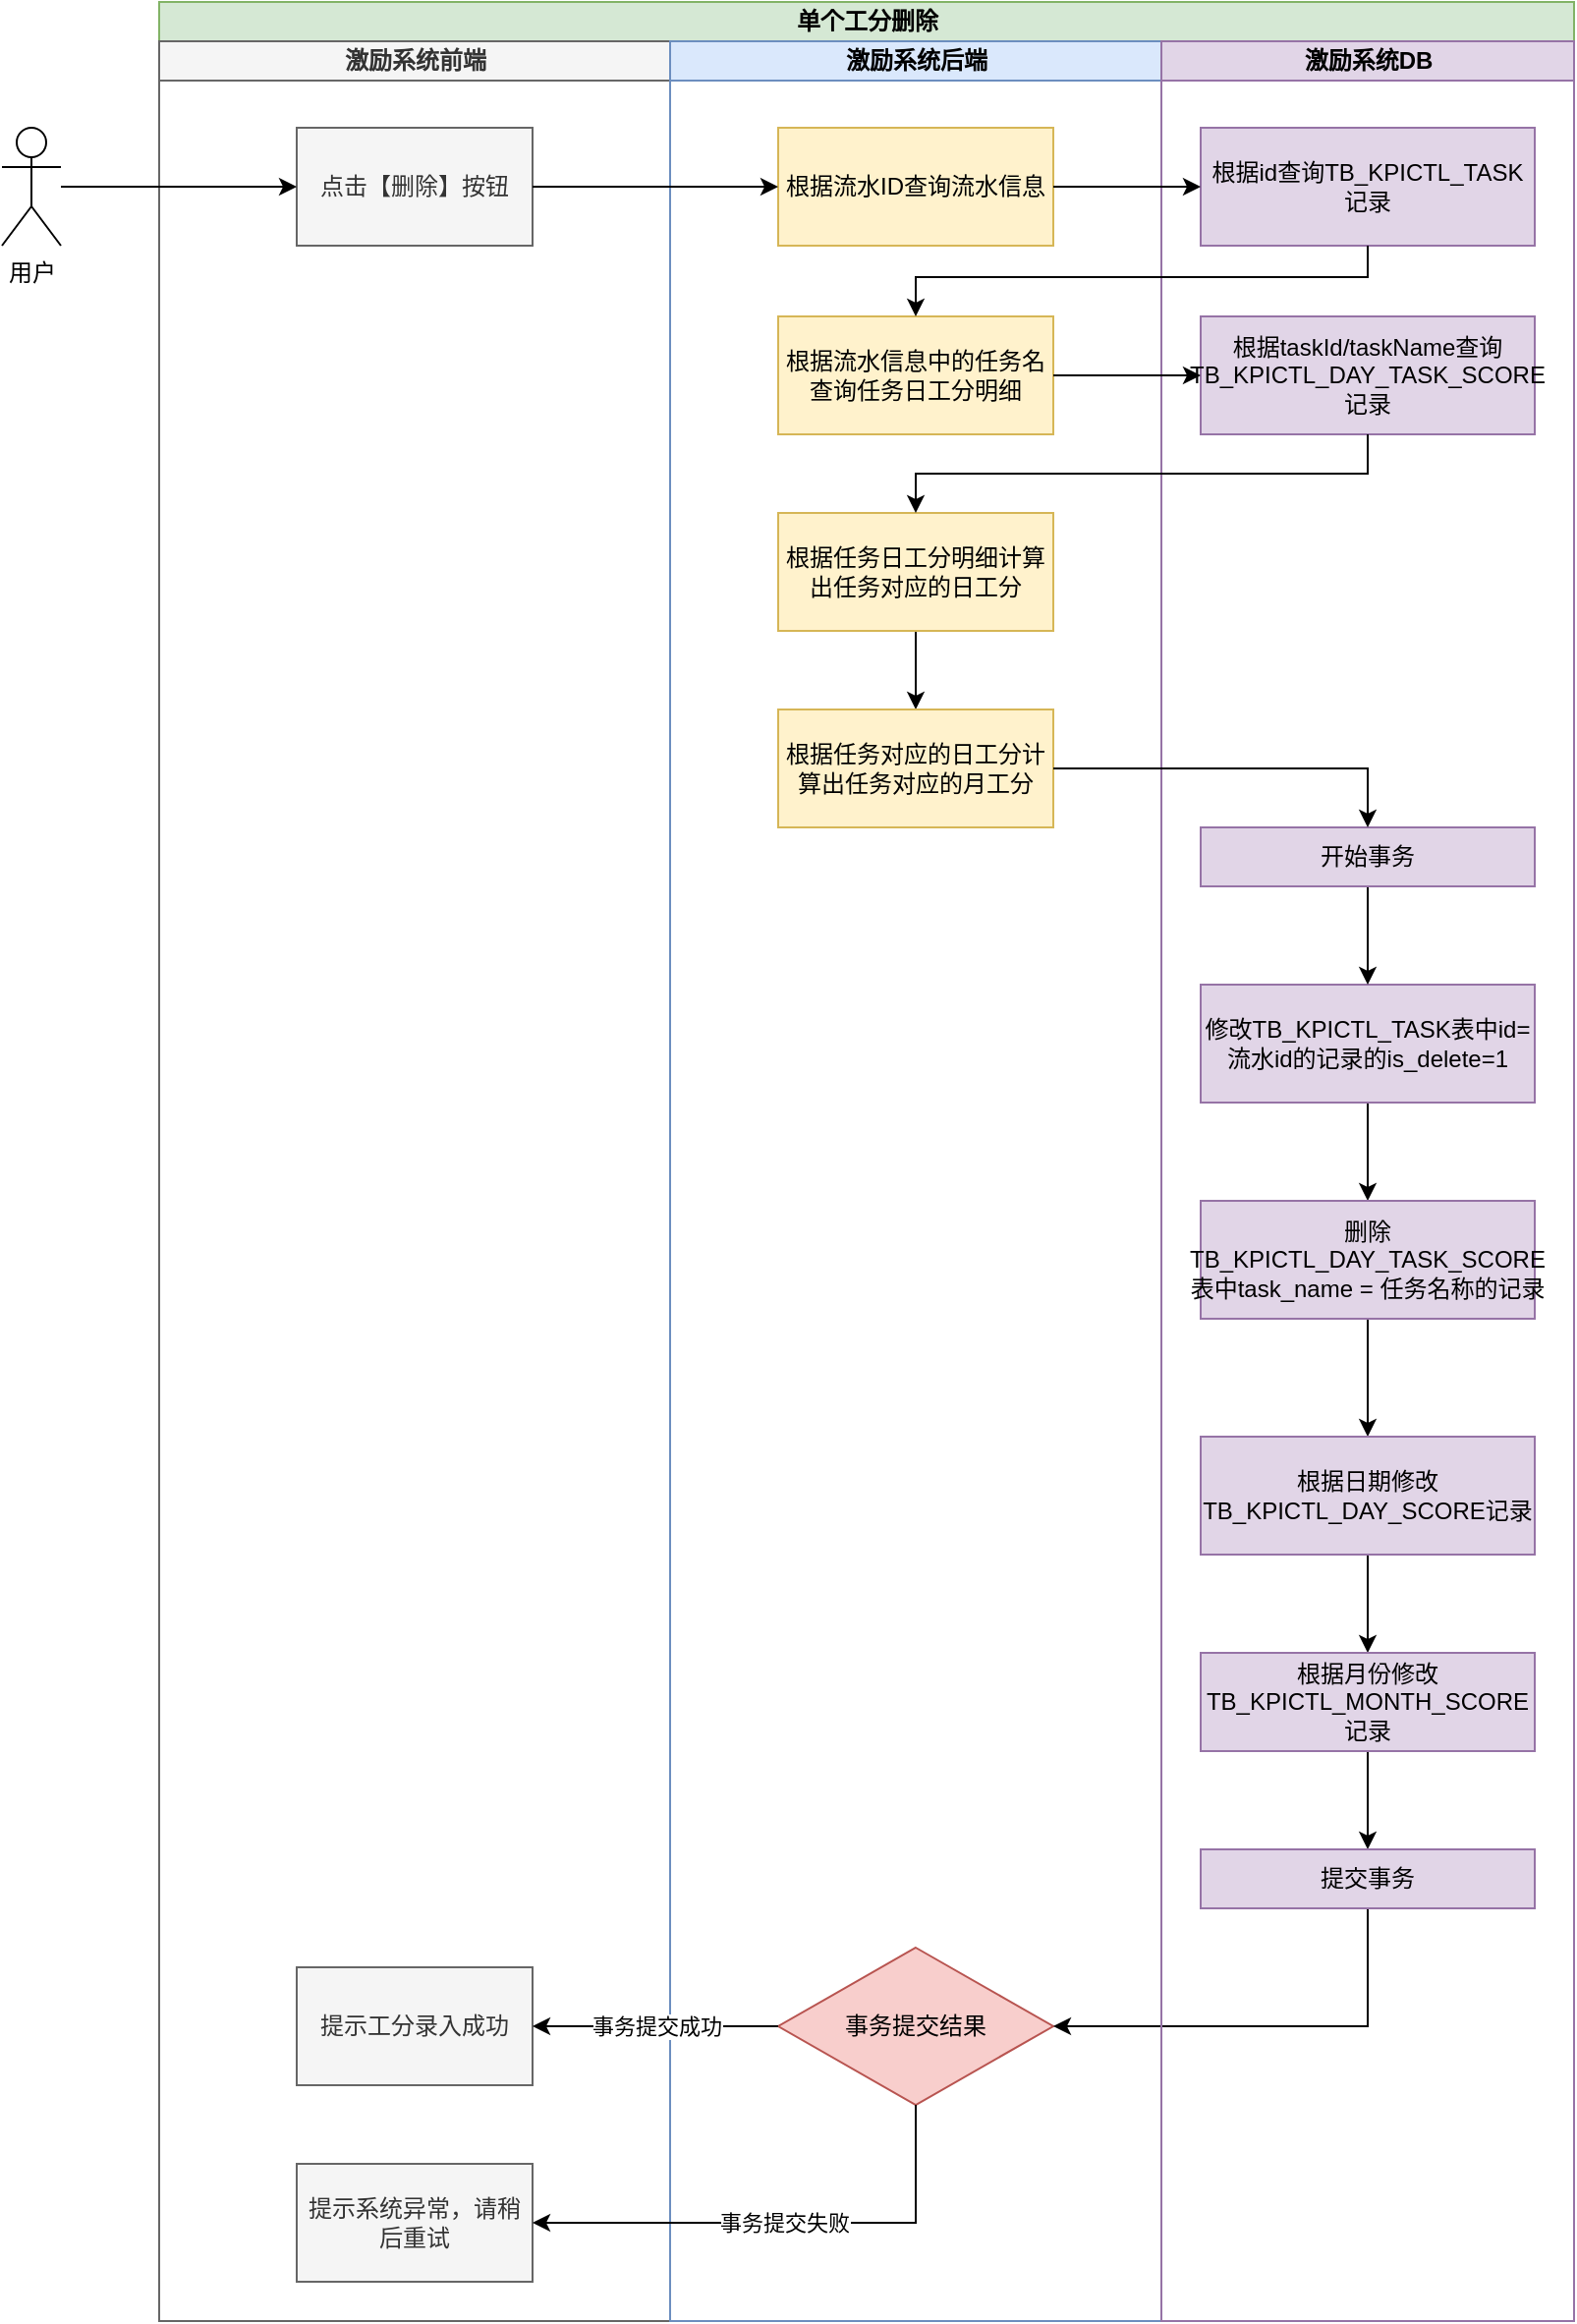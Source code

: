 <mxfile version="14.4.2" type="github">
  <diagram id="DJhPyXhepAGhyEQUk76p" name="Page-1">
    <mxGraphModel dx="1422" dy="706" grid="1" gridSize="10" guides="1" tooltips="1" connect="1" arrows="1" fold="1" page="1" pageScale="1" pageWidth="827" pageHeight="1169" math="0" shadow="0">
      <root>
        <mxCell id="0" />
        <mxCell id="1" parent="0" />
        <mxCell id="ueXEYSTv0TF1WO7s523B-1" value="单个工分删除" style="swimlane;html=1;childLayout=stackLayout;resizeParent=1;resizeParentMax=0;startSize=20;fillColor=#d5e8d4;strokeColor=#82b366;" parent="1" vertex="1">
          <mxGeometry x="230" y="310" width="720" height="1180" as="geometry" />
        </mxCell>
        <mxCell id="ueXEYSTv0TF1WO7s523B-6" value="激励系统前端" style="swimlane;html=1;startSize=20;fillColor=#f5f5f5;strokeColor=#666666;fontColor=#333333;" parent="ueXEYSTv0TF1WO7s523B-1" vertex="1">
          <mxGeometry y="20" width="260" height="1160" as="geometry" />
        </mxCell>
        <mxCell id="ueXEYSTv0TF1WO7s523B-7" value="点击【删除】按钮" style="rounded=0;whiteSpace=wrap;html=1;fontFamily=Helvetica;fontSize=12;fontColor=#333333;align=center;fillColor=#f5f5f5;strokeColor=#666666;" parent="ueXEYSTv0TF1WO7s523B-6" vertex="1">
          <mxGeometry x="70" y="44" width="120" height="60" as="geometry" />
        </mxCell>
        <mxCell id="ueXEYSTv0TF1WO7s523B-10" value="数据验证不通过" style="edgeStyle=orthogonalEdgeStyle;rounded=0;orthogonalLoop=1;jettySize=auto;html=1;exitX=0.5;exitY=1;exitDx=0;exitDy=0;entryX=0.5;entryY=0;entryDx=0;entryDy=0;" parent="ueXEYSTv0TF1WO7s523B-6" edge="1">
          <mxGeometry relative="1" as="geometry">
            <mxPoint x="130" y="330" as="sourcePoint" />
          </mxGeometry>
        </mxCell>
        <mxCell id="ueXEYSTv0TF1WO7s523B-13" value="提示工分录入成功" style="rounded=0;whiteSpace=wrap;html=1;fontFamily=Helvetica;fontSize=12;fontColor=#333333;align=center;fillColor=#f5f5f5;strokeColor=#666666;" parent="ueXEYSTv0TF1WO7s523B-6" vertex="1">
          <mxGeometry x="70" y="980" width="120" height="60" as="geometry" />
        </mxCell>
        <mxCell id="ueXEYSTv0TF1WO7s523B-14" value="提示系统异常，请稍后重试" style="rounded=0;whiteSpace=wrap;html=1;fontFamily=Helvetica;fontSize=12;fontColor=#333333;align=center;fillColor=#f5f5f5;strokeColor=#666666;" parent="ueXEYSTv0TF1WO7s523B-6" vertex="1">
          <mxGeometry x="70" y="1080" width="120" height="60" as="geometry" />
        </mxCell>
        <mxCell id="ueXEYSTv0TF1WO7s523B-15" value="激励系统后端" style="swimlane;html=1;startSize=20;fillColor=#dae8fc;strokeColor=#6c8ebf;" parent="ueXEYSTv0TF1WO7s523B-1" vertex="1">
          <mxGeometry x="260" y="20" width="250" height="1160" as="geometry" />
        </mxCell>
        <mxCell id="ueXEYSTv0TF1WO7s523B-24" value="事务提交结果" style="rhombus;whiteSpace=wrap;html=1;fillColor=#f8cecc;strokeColor=#b85450;" parent="ueXEYSTv0TF1WO7s523B-15" vertex="1">
          <mxGeometry x="55" y="970" width="140" height="80" as="geometry" />
        </mxCell>
        <mxCell id="ueXEYSTv0TF1WO7s523B-42" value="根据流水ID查询流水信息" style="rounded=0;whiteSpace=wrap;html=1;fontFamily=Helvetica;fontSize=12;align=center;fillColor=#fff2cc;strokeColor=#d6b656;" parent="ueXEYSTv0TF1WO7s523B-15" vertex="1">
          <mxGeometry x="55" y="44" width="140" height="60" as="geometry" />
        </mxCell>
        <mxCell id="ueXEYSTv0TF1WO7s523B-52" value="根据流水信息中的任务名查询任务日工分明细" style="rounded=0;whiteSpace=wrap;html=1;fontFamily=Helvetica;fontSize=12;align=center;fillColor=#fff2cc;strokeColor=#d6b656;" parent="ueXEYSTv0TF1WO7s523B-15" vertex="1">
          <mxGeometry x="55" y="140" width="140" height="60" as="geometry" />
        </mxCell>
        <mxCell id="ueXEYSTv0TF1WO7s523B-62" style="edgeStyle=orthogonalEdgeStyle;rounded=0;orthogonalLoop=1;jettySize=auto;html=1;exitX=0.5;exitY=1;exitDx=0;exitDy=0;entryX=0.5;entryY=0;entryDx=0;entryDy=0;" parent="ueXEYSTv0TF1WO7s523B-15" source="ueXEYSTv0TF1WO7s523B-54" target="ueXEYSTv0TF1WO7s523B-55" edge="1">
          <mxGeometry relative="1" as="geometry" />
        </mxCell>
        <mxCell id="ueXEYSTv0TF1WO7s523B-54" value="根据任务日工分明细计算出任务对应的日工分" style="rounded=0;whiteSpace=wrap;html=1;fontFamily=Helvetica;fontSize=12;align=center;fillColor=#fff2cc;strokeColor=#d6b656;" parent="ueXEYSTv0TF1WO7s523B-15" vertex="1">
          <mxGeometry x="55" y="240" width="140" height="60" as="geometry" />
        </mxCell>
        <mxCell id="ueXEYSTv0TF1WO7s523B-55" value="根据任务对应的日工分计算出任务对应的月工分" style="rounded=0;whiteSpace=wrap;html=1;fontFamily=Helvetica;fontSize=12;align=center;fillColor=#fff2cc;strokeColor=#d6b656;" parent="ueXEYSTv0TF1WO7s523B-15" vertex="1">
          <mxGeometry x="55" y="340" width="140" height="60" as="geometry" />
        </mxCell>
        <mxCell id="ueXEYSTv0TF1WO7s523B-4" value="事务提交成功" style="edgeStyle=orthogonalEdgeStyle;rounded=0;orthogonalLoop=1;jettySize=auto;html=1;exitX=0;exitY=0.5;exitDx=0;exitDy=0;entryX=1;entryY=0.5;entryDx=0;entryDy=0;" parent="ueXEYSTv0TF1WO7s523B-1" source="ueXEYSTv0TF1WO7s523B-24" target="ueXEYSTv0TF1WO7s523B-13" edge="1">
          <mxGeometry relative="1" as="geometry">
            <mxPoint x="335" y="1030" as="sourcePoint" />
          </mxGeometry>
        </mxCell>
        <mxCell id="ueXEYSTv0TF1WO7s523B-5" value="事务提交失败" style="edgeStyle=orthogonalEdgeStyle;rounded=0;orthogonalLoop=1;jettySize=auto;html=1;exitX=0.5;exitY=1;exitDx=0;exitDy=0;entryX=1;entryY=0.5;entryDx=0;entryDy=0;" parent="ueXEYSTv0TF1WO7s523B-1" source="ueXEYSTv0TF1WO7s523B-24" target="ueXEYSTv0TF1WO7s523B-14" edge="1">
          <mxGeometry relative="1" as="geometry">
            <mxPoint x="405" y="1070" as="sourcePoint" />
          </mxGeometry>
        </mxCell>
        <mxCell id="ueXEYSTv0TF1WO7s523B-48" style="edgeStyle=orthogonalEdgeStyle;rounded=0;orthogonalLoop=1;jettySize=auto;html=1;exitX=0.5;exitY=1;exitDx=0;exitDy=0;entryX=1;entryY=0.5;entryDx=0;entryDy=0;" parent="ueXEYSTv0TF1WO7s523B-1" source="ueXEYSTv0TF1WO7s523B-36" target="ueXEYSTv0TF1WO7s523B-24" edge="1">
          <mxGeometry relative="1" as="geometry" />
        </mxCell>
        <mxCell id="ueXEYSTv0TF1WO7s523B-25" value="激励系统DB" style="swimlane;html=1;startSize=20;fillColor=#e1d5e7;strokeColor=#9673a6;" parent="ueXEYSTv0TF1WO7s523B-1" vertex="1">
          <mxGeometry x="510" y="20" width="210" height="1160" as="geometry" />
        </mxCell>
        <mxCell id="ueXEYSTv0TF1WO7s523B-26" style="edgeStyle=orthogonalEdgeStyle;rounded=0;orthogonalLoop=1;jettySize=auto;html=1;exitX=0.5;exitY=1;exitDx=0;exitDy=0;" parent="ueXEYSTv0TF1WO7s523B-25" source="ueXEYSTv0TF1WO7s523B-27" target="ueXEYSTv0TF1WO7s523B-29" edge="1">
          <mxGeometry relative="1" as="geometry" />
        </mxCell>
        <mxCell id="ueXEYSTv0TF1WO7s523B-27" value="修改TB_KPICTL_TASK表中id=流水id的记录的is_delete=1" style="rounded=0;whiteSpace=wrap;html=1;fontFamily=Helvetica;fontSize=12;align=center;fillColor=#e1d5e7;strokeColor=#9673a6;" parent="ueXEYSTv0TF1WO7s523B-25" vertex="1">
          <mxGeometry x="20" y="480" width="170" height="60" as="geometry" />
        </mxCell>
        <mxCell id="ueXEYSTv0TF1WO7s523B-28" style="edgeStyle=orthogonalEdgeStyle;rounded=0;orthogonalLoop=1;jettySize=auto;html=1;exitX=0.5;exitY=1;exitDx=0;exitDy=0;entryX=0.5;entryY=0;entryDx=0;entryDy=0;" parent="ueXEYSTv0TF1WO7s523B-25" source="ueXEYSTv0TF1WO7s523B-29" target="ueXEYSTv0TF1WO7s523B-31" edge="1">
          <mxGeometry relative="1" as="geometry" />
        </mxCell>
        <mxCell id="ueXEYSTv0TF1WO7s523B-29" value="删除TB_KPICTL_DAY_TASK_SCORE表中task_name = 任务名称的记录" style="rounded=0;whiteSpace=wrap;html=1;fontFamily=Helvetica;fontSize=12;align=center;fillColor=#e1d5e7;strokeColor=#9673a6;" parent="ueXEYSTv0TF1WO7s523B-25" vertex="1">
          <mxGeometry x="20" y="590" width="170" height="60" as="geometry" />
        </mxCell>
        <mxCell id="ueXEYSTv0TF1WO7s523B-30" style="edgeStyle=orthogonalEdgeStyle;rounded=0;orthogonalLoop=1;jettySize=auto;html=1;exitX=0.5;exitY=1;exitDx=0;exitDy=0;entryX=0.5;entryY=0;entryDx=0;entryDy=0;" parent="ueXEYSTv0TF1WO7s523B-25" source="ueXEYSTv0TF1WO7s523B-31" target="ueXEYSTv0TF1WO7s523B-33" edge="1">
          <mxGeometry relative="1" as="geometry" />
        </mxCell>
        <mxCell id="ueXEYSTv0TF1WO7s523B-31" value="根据日期修改TB_KPICTL_DAY_SCORE记录" style="rounded=0;whiteSpace=wrap;html=1;fontFamily=Helvetica;fontSize=12;align=center;fillColor=#e1d5e7;strokeColor=#9673a6;" parent="ueXEYSTv0TF1WO7s523B-25" vertex="1">
          <mxGeometry x="20" y="710" width="170" height="60" as="geometry" />
        </mxCell>
        <mxCell id="ueXEYSTv0TF1WO7s523B-32" style="edgeStyle=orthogonalEdgeStyle;rounded=0;orthogonalLoop=1;jettySize=auto;html=1;exitX=0.5;exitY=1;exitDx=0;exitDy=0;entryX=0.5;entryY=0;entryDx=0;entryDy=0;" parent="ueXEYSTv0TF1WO7s523B-25" source="ueXEYSTv0TF1WO7s523B-33" target="ueXEYSTv0TF1WO7s523B-36" edge="1">
          <mxGeometry relative="1" as="geometry" />
        </mxCell>
        <mxCell id="ueXEYSTv0TF1WO7s523B-33" value="根据月份修改TB_KPICTL_MONTH_SCORE记录" style="rounded=0;whiteSpace=wrap;html=1;fontFamily=Helvetica;fontSize=12;align=center;fillColor=#e1d5e7;strokeColor=#9673a6;" parent="ueXEYSTv0TF1WO7s523B-25" vertex="1">
          <mxGeometry x="20" y="820" width="170" height="50" as="geometry" />
        </mxCell>
        <mxCell id="ueXEYSTv0TF1WO7s523B-34" style="edgeStyle=orthogonalEdgeStyle;rounded=0;orthogonalLoop=1;jettySize=auto;html=1;exitX=0.5;exitY=1;exitDx=0;exitDy=0;" parent="ueXEYSTv0TF1WO7s523B-25" source="ueXEYSTv0TF1WO7s523B-35" target="ueXEYSTv0TF1WO7s523B-27" edge="1">
          <mxGeometry relative="1" as="geometry" />
        </mxCell>
        <mxCell id="ueXEYSTv0TF1WO7s523B-35" value="开始事务" style="rounded=0;whiteSpace=wrap;html=1;fontFamily=Helvetica;fontSize=12;align=center;fillColor=#e1d5e7;strokeColor=#9673a6;" parent="ueXEYSTv0TF1WO7s523B-25" vertex="1">
          <mxGeometry x="20" y="400" width="170" height="30" as="geometry" />
        </mxCell>
        <mxCell id="ueXEYSTv0TF1WO7s523B-36" value="提交事务" style="rounded=0;whiteSpace=wrap;html=1;fontFamily=Helvetica;fontSize=12;align=center;fillColor=#e1d5e7;strokeColor=#9673a6;" parent="ueXEYSTv0TF1WO7s523B-25" vertex="1">
          <mxGeometry x="20" y="920" width="170" height="30" as="geometry" />
        </mxCell>
        <mxCell id="ueXEYSTv0TF1WO7s523B-51" value="根据id查询TB_KPICTL_TASK记录" style="rounded=0;whiteSpace=wrap;html=1;fontFamily=Helvetica;fontSize=12;align=center;fillColor=#e1d5e7;strokeColor=#9673a6;" parent="ueXEYSTv0TF1WO7s523B-25" vertex="1">
          <mxGeometry x="20" y="44" width="170" height="60" as="geometry" />
        </mxCell>
        <mxCell id="ueXEYSTv0TF1WO7s523B-53" value="根据taskId/taskName查询TB_KPICTL_DAY_TASK_SCORE记录" style="rounded=0;whiteSpace=wrap;html=1;fontFamily=Helvetica;fontSize=12;align=center;fillColor=#e1d5e7;strokeColor=#9673a6;" parent="ueXEYSTv0TF1WO7s523B-25" vertex="1">
          <mxGeometry x="20" y="140" width="170" height="60" as="geometry" />
        </mxCell>
        <mxCell id="ueXEYSTv0TF1WO7s523B-37" value="" style="endArrow=classic;html=1;entryX=0;entryY=0.5;entryDx=0;entryDy=0;" parent="ueXEYSTv0TF1WO7s523B-1" source="ueXEYSTv0TF1WO7s523B-7" target="ueXEYSTv0TF1WO7s523B-42" edge="1">
          <mxGeometry width="50" height="50" relative="1" as="geometry">
            <mxPoint x="326" y="24" as="sourcePoint" />
            <mxPoint x="575" y="94" as="targetPoint" />
          </mxGeometry>
        </mxCell>
        <mxCell id="ueXEYSTv0TF1WO7s523B-38" value="" style="endArrow=classic;html=1;exitX=1;exitY=0.5;exitDx=0;exitDy=0;entryX=0;entryY=0.5;entryDx=0;entryDy=0;rounded=0;" parent="ueXEYSTv0TF1WO7s523B-1" source="ueXEYSTv0TF1WO7s523B-42" target="ueXEYSTv0TF1WO7s523B-51" edge="1">
          <mxGeometry width="50" height="50" relative="1" as="geometry">
            <mxPoint x="615" y="124" as="sourcePoint" />
            <mxPoint x="106" y="184" as="targetPoint" />
            <Array as="points" />
          </mxGeometry>
        </mxCell>
        <mxCell id="ueXEYSTv0TF1WO7s523B-45" style="edgeStyle=orthogonalEdgeStyle;rounded=0;orthogonalLoop=1;jettySize=auto;html=1;exitX=1;exitY=0.5;exitDx=0;exitDy=0;entryX=0;entryY=0.5;entryDx=0;entryDy=0;" parent="ueXEYSTv0TF1WO7s523B-1" edge="1">
          <mxGeometry relative="1" as="geometry">
            <mxPoint x="455" y="310" as="sourcePoint" />
          </mxGeometry>
        </mxCell>
        <mxCell id="ueXEYSTv0TF1WO7s523B-46" value="数据验证通过" style="edgeLabel;html=1;align=center;verticalAlign=middle;resizable=0;points=[];" parent="ueXEYSTv0TF1WO7s523B-45" vertex="1" connectable="0">
          <mxGeometry x="-0.097" relative="1" as="geometry">
            <mxPoint as="offset" />
          </mxGeometry>
        </mxCell>
        <mxCell id="ueXEYSTv0TF1WO7s523B-59" style="edgeStyle=orthogonalEdgeStyle;rounded=0;orthogonalLoop=1;jettySize=auto;html=1;exitX=0.5;exitY=1;exitDx=0;exitDy=0;entryX=0.5;entryY=0;entryDx=0;entryDy=0;" parent="ueXEYSTv0TF1WO7s523B-1" source="ueXEYSTv0TF1WO7s523B-51" target="ueXEYSTv0TF1WO7s523B-52" edge="1">
          <mxGeometry relative="1" as="geometry">
            <Array as="points">
              <mxPoint x="615" y="140" />
              <mxPoint x="385" y="140" />
            </Array>
          </mxGeometry>
        </mxCell>
        <mxCell id="ueXEYSTv0TF1WO7s523B-60" style="edgeStyle=orthogonalEdgeStyle;rounded=0;orthogonalLoop=1;jettySize=auto;html=1;exitX=1;exitY=0.5;exitDx=0;exitDy=0;entryX=0;entryY=0.5;entryDx=0;entryDy=0;" parent="ueXEYSTv0TF1WO7s523B-1" source="ueXEYSTv0TF1WO7s523B-52" target="ueXEYSTv0TF1WO7s523B-53" edge="1">
          <mxGeometry relative="1" as="geometry" />
        </mxCell>
        <mxCell id="ueXEYSTv0TF1WO7s523B-61" style="edgeStyle=orthogonalEdgeStyle;rounded=0;orthogonalLoop=1;jettySize=auto;html=1;exitX=0.5;exitY=1;exitDx=0;exitDy=0;" parent="ueXEYSTv0TF1WO7s523B-1" source="ueXEYSTv0TF1WO7s523B-53" target="ueXEYSTv0TF1WO7s523B-54" edge="1">
          <mxGeometry relative="1" as="geometry" />
        </mxCell>
        <mxCell id="ueXEYSTv0TF1WO7s523B-63" style="edgeStyle=orthogonalEdgeStyle;rounded=0;orthogonalLoop=1;jettySize=auto;html=1;exitX=1;exitY=0.5;exitDx=0;exitDy=0;entryX=0.5;entryY=0;entryDx=0;entryDy=0;" parent="ueXEYSTv0TF1WO7s523B-1" source="ueXEYSTv0TF1WO7s523B-55" target="ueXEYSTv0TF1WO7s523B-35" edge="1">
          <mxGeometry relative="1" as="geometry" />
        </mxCell>
        <mxCell id="ueXEYSTv0TF1WO7s523B-49" style="edgeStyle=orthogonalEdgeStyle;rounded=0;orthogonalLoop=1;jettySize=auto;html=1;entryX=0;entryY=0.5;entryDx=0;entryDy=0;" parent="1" source="ueXEYSTv0TF1WO7s523B-50" target="ueXEYSTv0TF1WO7s523B-7" edge="1">
          <mxGeometry relative="1" as="geometry" />
        </mxCell>
        <mxCell id="ueXEYSTv0TF1WO7s523B-50" value="用户" style="shape=umlActor;verticalLabelPosition=bottom;verticalAlign=top;html=1;outlineConnect=0;" parent="1" vertex="1">
          <mxGeometry x="150" y="374" width="30" height="60" as="geometry" />
        </mxCell>
      </root>
    </mxGraphModel>
  </diagram>
</mxfile>
